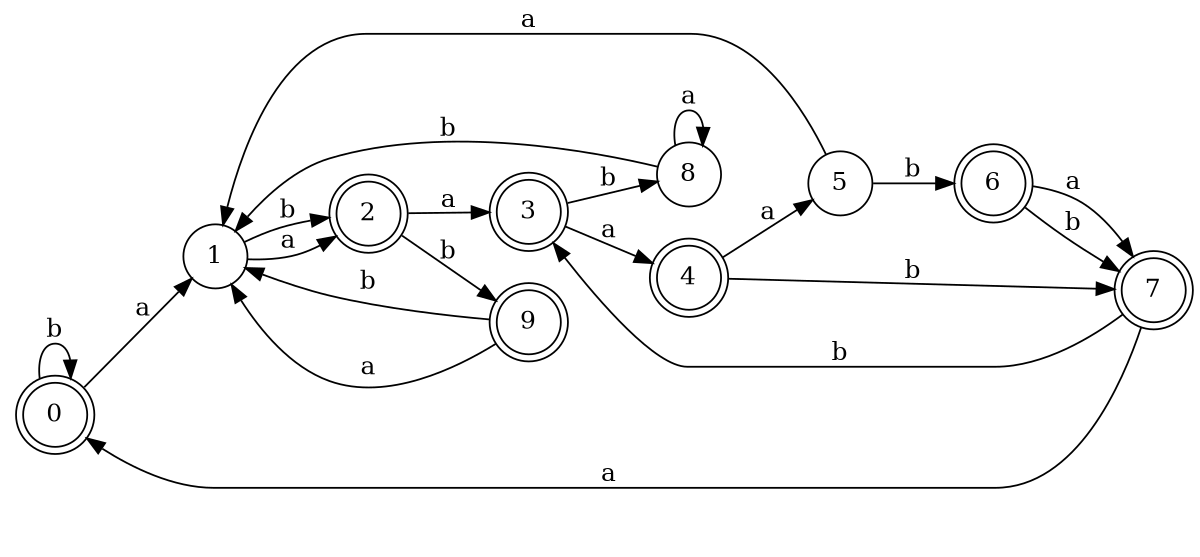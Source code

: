 digraph n8_4 {
__start0 [label="" shape="none"];

rankdir=LR;
size="8,5";

s0 [style="rounded,filled", color="black", fillcolor="white" shape="doublecircle", label="0"];
s1 [style="filled", color="black", fillcolor="white" shape="circle", label="1"];
s2 [style="rounded,filled", color="black", fillcolor="white" shape="doublecircle", label="2"];
s3 [style="rounded,filled", color="black", fillcolor="white" shape="doublecircle", label="3"];
s4 [style="rounded,filled", color="black", fillcolor="white" shape="doublecircle", label="4"];
s5 [style="filled", color="black", fillcolor="white" shape="circle", label="5"];
s6 [style="rounded,filled", color="black", fillcolor="white" shape="doublecircle", label="6"];
s7 [style="rounded,filled", color="black", fillcolor="white" shape="doublecircle", label="7"];
s8 [style="filled", color="black", fillcolor="white" shape="circle", label="8"];
s9 [style="rounded,filled", color="black", fillcolor="white" shape="doublecircle", label="9"];
s0 -> s1 [label="a"];
s0 -> s0 [label="b"];
s1 -> s2 [label="a"];
s1 -> s2 [label="b"];
s2 -> s3 [label="a"];
s2 -> s9 [label="b"];
s3 -> s4 [label="a"];
s3 -> s8 [label="b"];
s4 -> s5 [label="a"];
s4 -> s7 [label="b"];
s5 -> s1 [label="a"];
s5 -> s6 [label="b"];
s6 -> s7 [label="a"];
s6 -> s7 [label="b"];
s7 -> s0 [label="a"];
s7 -> s3 [label="b"];
s8 -> s8 [label="a"];
s8 -> s1 [label="b"];
s9 -> s1 [label="a"];
s9 -> s1 [label="b"];

}